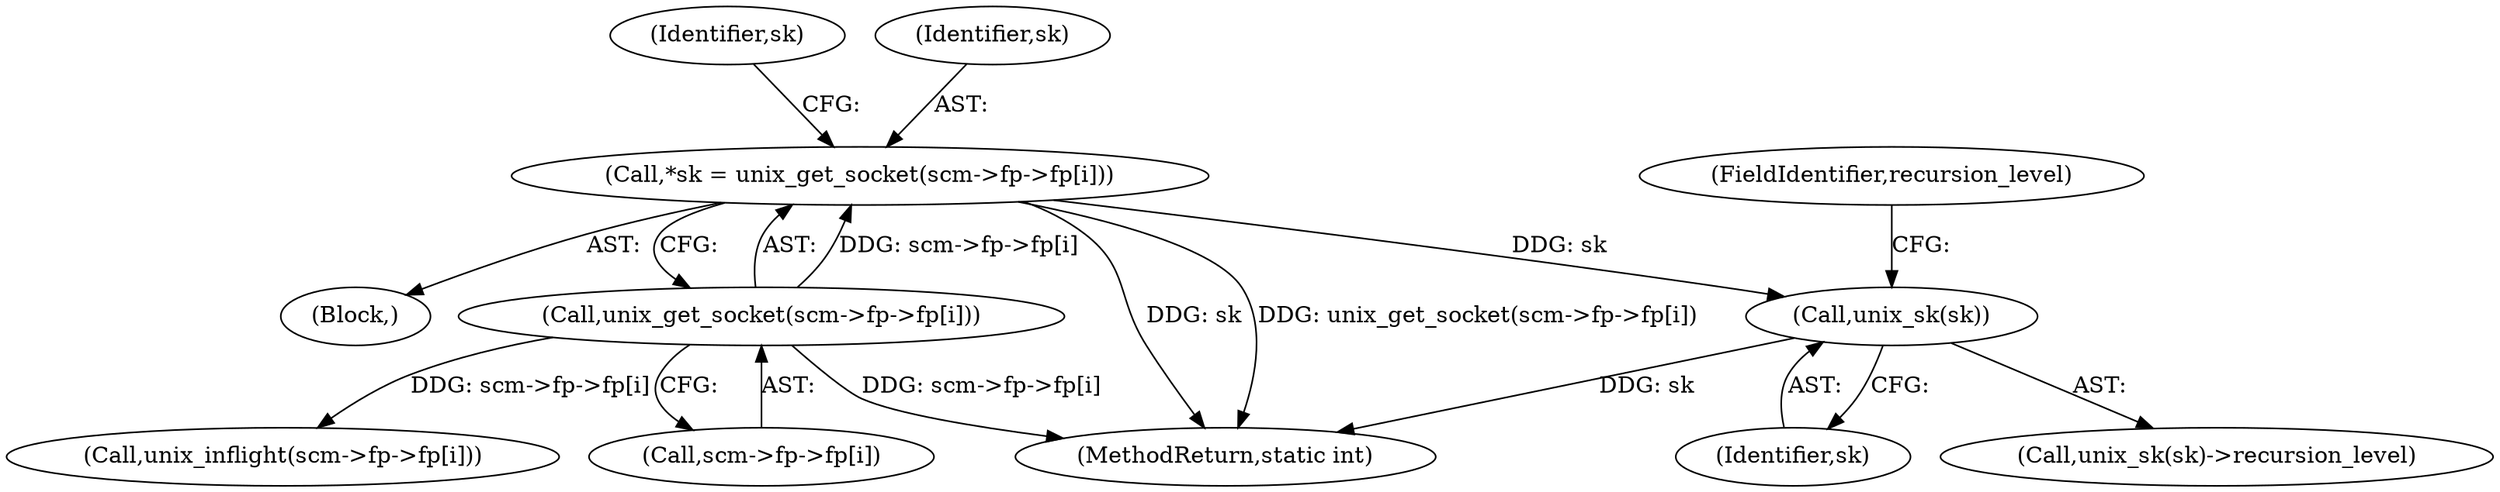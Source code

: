 digraph "0_linux_712f4aad406bb1ed67f3f98d04c044191f0ff593@pointer" {
"1000151" [label="(Call,unix_sk(sk))"];
"1000131" [label="(Call,*sk = unix_get_socket(scm->fp->fp[i]))"];
"1000133" [label="(Call,unix_get_socket(scm->fp->fp[i]))"];
"1000153" [label="(FieldIdentifier,recursion_level)"];
"1000151" [label="(Call,unix_sk(sk))"];
"1000131" [label="(Call,*sk = unix_get_socket(scm->fp->fp[i]))"];
"1000134" [label="(Call,scm->fp->fp[i])"];
"1000198" [label="(Call,unix_inflight(scm->fp->fp[i]))"];
"1000150" [label="(Call,unix_sk(sk)->recursion_level)"];
"1000152" [label="(Identifier,sk)"];
"1000129" [label="(Block,)"];
"1000133" [label="(Call,unix_get_socket(scm->fp->fp[i]))"];
"1000142" [label="(Identifier,sk)"];
"1000208" [label="(MethodReturn,static int)"];
"1000132" [label="(Identifier,sk)"];
"1000151" -> "1000150"  [label="AST: "];
"1000151" -> "1000152"  [label="CFG: "];
"1000152" -> "1000151"  [label="AST: "];
"1000153" -> "1000151"  [label="CFG: "];
"1000151" -> "1000208"  [label="DDG: sk"];
"1000131" -> "1000151"  [label="DDG: sk"];
"1000131" -> "1000129"  [label="AST: "];
"1000131" -> "1000133"  [label="CFG: "];
"1000132" -> "1000131"  [label="AST: "];
"1000133" -> "1000131"  [label="AST: "];
"1000142" -> "1000131"  [label="CFG: "];
"1000131" -> "1000208"  [label="DDG: sk"];
"1000131" -> "1000208"  [label="DDG: unix_get_socket(scm->fp->fp[i])"];
"1000133" -> "1000131"  [label="DDG: scm->fp->fp[i]"];
"1000133" -> "1000134"  [label="CFG: "];
"1000134" -> "1000133"  [label="AST: "];
"1000133" -> "1000208"  [label="DDG: scm->fp->fp[i]"];
"1000133" -> "1000198"  [label="DDG: scm->fp->fp[i]"];
}
